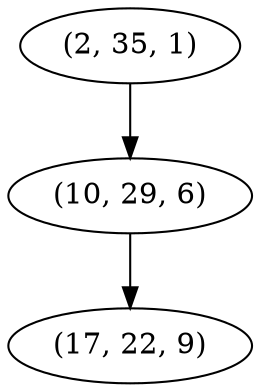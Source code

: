digraph tree {
    "(2, 35, 1)";
    "(10, 29, 6)";
    "(17, 22, 9)";
    "(2, 35, 1)" -> "(10, 29, 6)";
    "(10, 29, 6)" -> "(17, 22, 9)";
}
